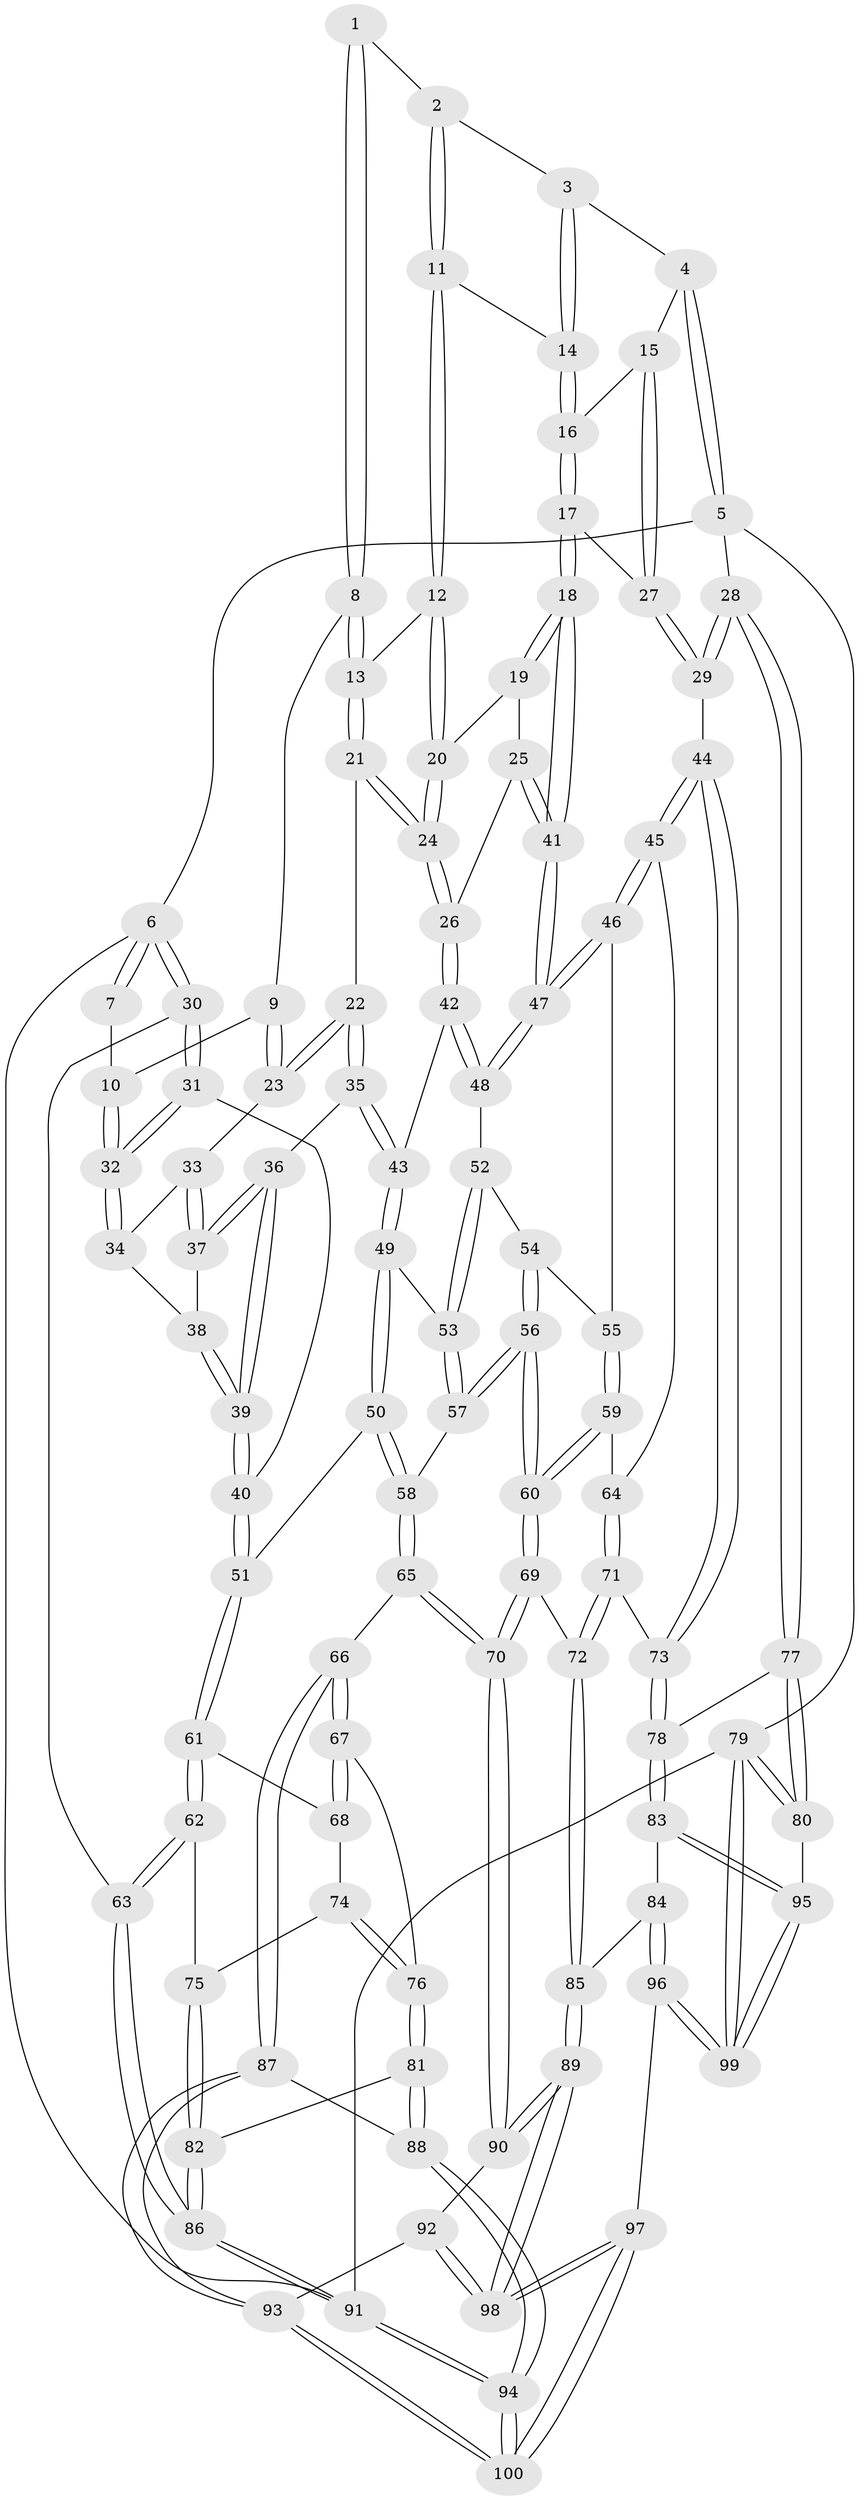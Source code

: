 // coarse degree distribution, {3: 0.34375, 4: 0.4375, 6: 0.0625, 5: 0.15625}
// Generated by graph-tools (version 1.1) at 2025/38/03/04/25 23:38:34]
// undirected, 100 vertices, 247 edges
graph export_dot {
  node [color=gray90,style=filled];
  1 [pos="+0.38842021671676213+0"];
  2 [pos="+0.6856183470332965+0"];
  3 [pos="+1+0"];
  4 [pos="+1+0"];
  5 [pos="+1+0"];
  6 [pos="+0+0"];
  7 [pos="+0.3247087055117818+0"];
  8 [pos="+0.4828371357775577+0.07296926495788605"];
  9 [pos="+0.39639806483517553+0.17506329151294034"];
  10 [pos="+0.1779072123191751+0.14153753009010198"];
  11 [pos="+0.676829703908521+0.11563482205909142"];
  12 [pos="+0.6328038467308731+0.139480103813861"];
  13 [pos="+0.5265821442827219+0.11614116453530006"];
  14 [pos="+0.7956239119229938+0.12270625570982968"];
  15 [pos="+0.9315575758139687+0.19972652207923675"];
  16 [pos="+0.8019503449904576+0.1406373657903854"];
  17 [pos="+0.7866971693067046+0.28353036680212235"];
  18 [pos="+0.7763393969213576+0.2941125611431226"];
  19 [pos="+0.6457105224915773+0.18377020544647188"];
  20 [pos="+0.6401194070880248+0.17126735059280335"];
  21 [pos="+0.5108789210869015+0.23690625315241573"];
  22 [pos="+0.40979313086062963+0.28383336824526173"];
  23 [pos="+0.38057528933918644+0.2552440883098754"];
  24 [pos="+0.5578219592456752+0.3084953250141594"];
  25 [pos="+0.6434305018908043+0.29911151335915354"];
  26 [pos="+0.5634616406696042+0.32349016813156684"];
  27 [pos="+0.9573180700325379+0.2838588134800522"];
  28 [pos="+1+0.43010960182314995"];
  29 [pos="+1+0.4266785458031536"];
  30 [pos="+0+0.2824821862666471"];
  31 [pos="+0.006095953832101255+0.25830470928724447"];
  32 [pos="+0.15737250298719177+0.1719998817230247"];
  33 [pos="+0.3310476779164137+0.25799762413863697"];
  34 [pos="+0.20748113722339573+0.20602702943460555"];
  35 [pos="+0.4182115392102444+0.3541698404543754"];
  36 [pos="+0.3324573098221005+0.37025869372440023"];
  37 [pos="+0.31585999899331996+0.32108179229271155"];
  38 [pos="+0.2707777447465053+0.32022832372664833"];
  39 [pos="+0.25588923685318427+0.43930619812981564"];
  40 [pos="+0.24683101053508844+0.45170316024689133"];
  41 [pos="+0.7544389581702073+0.3385691365871939"];
  42 [pos="+0.5537028459711227+0.3524400777643505"];
  43 [pos="+0.4225726358929801+0.3587604636848003"];
  44 [pos="+0.8572241046825942+0.5149494723913759"];
  45 [pos="+0.8183659486380598+0.49291607654510633"];
  46 [pos="+0.7630840394251506+0.437800087314667"];
  47 [pos="+0.7570628439957896+0.4142724083065203"];
  48 [pos="+0.5570943760703356+0.36212755547606523"];
  49 [pos="+0.4249062032111842+0.420989028868705"];
  50 [pos="+0.31931858020667836+0.5091593369685891"];
  51 [pos="+0.26180477864186635+0.5070583233183705"];
  52 [pos="+0.557337066080003+0.40477483269175435"];
  53 [pos="+0.4830724870621434+0.4737659361423753"];
  54 [pos="+0.6084352095958271+0.46793712823822564"];
  55 [pos="+0.7341974895871133+0.4476234268203528"];
  56 [pos="+0.5627100561062391+0.5734942495277421"];
  57 [pos="+0.4877702388734642+0.5417790623128638"];
  58 [pos="+0.42830116161328347+0.566368983925206"];
  59 [pos="+0.6046457955555339+0.5907127787943535"];
  60 [pos="+0.5721419476452511+0.587192893440767"];
  61 [pos="+0.24633959984170242+0.5343851021247591"];
  62 [pos="+0+0.5652631183785564"];
  63 [pos="+0+0.520707780821518"];
  64 [pos="+0.6514826118788376+0.6069970302485201"];
  65 [pos="+0.4020137630216124+0.7019350306657979"];
  66 [pos="+0.35963898823847174+0.7152469427023164"];
  67 [pos="+0.2721993272482671+0.6525723292726949"];
  68 [pos="+0.24768505203991206+0.5781354029514117"];
  69 [pos="+0.5402205782730035+0.7050159204872459"];
  70 [pos="+0.5085906814747347+0.7398011968600607"];
  71 [pos="+0.7061958287089568+0.6879070861573584"];
  72 [pos="+0.695363517073161+0.7216187137743819"];
  73 [pos="+0.8417983419230144+0.6139194465300085"];
  74 [pos="+0.14065864563347313+0.6524001065014546"];
  75 [pos="+0.022325398748652903+0.6389984270268562"];
  76 [pos="+0.18754399597346363+0.7333268468820663"];
  77 [pos="+1+0.6633592051333009"];
  78 [pos="+0.8869731002894793+0.7276461700281074"];
  79 [pos="+1+1"];
  80 [pos="+1+0.9567551765362706"];
  81 [pos="+0.15964542570751392+0.7951176833205776"];
  82 [pos="+0.08693956066897436+0.7515244904774713"];
  83 [pos="+0.8553073062051306+0.8362316399445159"];
  84 [pos="+0.8373391063232594+0.8413091029399292"];
  85 [pos="+0.7121173899752379+0.7920223708517503"];
  86 [pos="+0+1"];
  87 [pos="+0.30389687738817767+0.865064494432308"];
  88 [pos="+0.16666503097927388+0.8139544947551403"];
  89 [pos="+0.5858264461288377+0.8785468511684517"];
  90 [pos="+0.5250849377180286+0.8065160082291779"];
  91 [pos="+0+1"];
  92 [pos="+0.36311884044720893+0.8870000034769923"];
  93 [pos="+0.31573391295233905+0.8883499862914999"];
  94 [pos="+0+1"];
  95 [pos="+0.877012595780031+0.8506565096048921"];
  96 [pos="+0.6315782411888415+1"];
  97 [pos="+0.6310139285828884+1"];
  98 [pos="+0.5860894973258168+1"];
  99 [pos="+0.989180335705689+1"];
  100 [pos="+0.2525079476533733+1"];
  1 -- 2;
  1 -- 8;
  1 -- 8;
  2 -- 3;
  2 -- 11;
  2 -- 11;
  3 -- 4;
  3 -- 14;
  3 -- 14;
  4 -- 5;
  4 -- 5;
  4 -- 15;
  5 -- 6;
  5 -- 28;
  5 -- 79;
  6 -- 7;
  6 -- 7;
  6 -- 30;
  6 -- 30;
  6 -- 91;
  7 -- 10;
  8 -- 9;
  8 -- 13;
  8 -- 13;
  9 -- 10;
  9 -- 23;
  9 -- 23;
  10 -- 32;
  10 -- 32;
  11 -- 12;
  11 -- 12;
  11 -- 14;
  12 -- 13;
  12 -- 20;
  12 -- 20;
  13 -- 21;
  13 -- 21;
  14 -- 16;
  14 -- 16;
  15 -- 16;
  15 -- 27;
  15 -- 27;
  16 -- 17;
  16 -- 17;
  17 -- 18;
  17 -- 18;
  17 -- 27;
  18 -- 19;
  18 -- 19;
  18 -- 41;
  18 -- 41;
  19 -- 20;
  19 -- 25;
  20 -- 24;
  20 -- 24;
  21 -- 22;
  21 -- 24;
  21 -- 24;
  22 -- 23;
  22 -- 23;
  22 -- 35;
  22 -- 35;
  23 -- 33;
  24 -- 26;
  24 -- 26;
  25 -- 26;
  25 -- 41;
  25 -- 41;
  26 -- 42;
  26 -- 42;
  27 -- 29;
  27 -- 29;
  28 -- 29;
  28 -- 29;
  28 -- 77;
  28 -- 77;
  29 -- 44;
  30 -- 31;
  30 -- 31;
  30 -- 63;
  31 -- 32;
  31 -- 32;
  31 -- 40;
  32 -- 34;
  32 -- 34;
  33 -- 34;
  33 -- 37;
  33 -- 37;
  34 -- 38;
  35 -- 36;
  35 -- 43;
  35 -- 43;
  36 -- 37;
  36 -- 37;
  36 -- 39;
  36 -- 39;
  37 -- 38;
  38 -- 39;
  38 -- 39;
  39 -- 40;
  39 -- 40;
  40 -- 51;
  40 -- 51;
  41 -- 47;
  41 -- 47;
  42 -- 43;
  42 -- 48;
  42 -- 48;
  43 -- 49;
  43 -- 49;
  44 -- 45;
  44 -- 45;
  44 -- 73;
  44 -- 73;
  45 -- 46;
  45 -- 46;
  45 -- 64;
  46 -- 47;
  46 -- 47;
  46 -- 55;
  47 -- 48;
  47 -- 48;
  48 -- 52;
  49 -- 50;
  49 -- 50;
  49 -- 53;
  50 -- 51;
  50 -- 58;
  50 -- 58;
  51 -- 61;
  51 -- 61;
  52 -- 53;
  52 -- 53;
  52 -- 54;
  53 -- 57;
  53 -- 57;
  54 -- 55;
  54 -- 56;
  54 -- 56;
  55 -- 59;
  55 -- 59;
  56 -- 57;
  56 -- 57;
  56 -- 60;
  56 -- 60;
  57 -- 58;
  58 -- 65;
  58 -- 65;
  59 -- 60;
  59 -- 60;
  59 -- 64;
  60 -- 69;
  60 -- 69;
  61 -- 62;
  61 -- 62;
  61 -- 68;
  62 -- 63;
  62 -- 63;
  62 -- 75;
  63 -- 86;
  63 -- 86;
  64 -- 71;
  64 -- 71;
  65 -- 66;
  65 -- 70;
  65 -- 70;
  66 -- 67;
  66 -- 67;
  66 -- 87;
  66 -- 87;
  67 -- 68;
  67 -- 68;
  67 -- 76;
  68 -- 74;
  69 -- 70;
  69 -- 70;
  69 -- 72;
  70 -- 90;
  70 -- 90;
  71 -- 72;
  71 -- 72;
  71 -- 73;
  72 -- 85;
  72 -- 85;
  73 -- 78;
  73 -- 78;
  74 -- 75;
  74 -- 76;
  74 -- 76;
  75 -- 82;
  75 -- 82;
  76 -- 81;
  76 -- 81;
  77 -- 78;
  77 -- 80;
  77 -- 80;
  78 -- 83;
  78 -- 83;
  79 -- 80;
  79 -- 80;
  79 -- 99;
  79 -- 99;
  79 -- 91;
  80 -- 95;
  81 -- 82;
  81 -- 88;
  81 -- 88;
  82 -- 86;
  82 -- 86;
  83 -- 84;
  83 -- 95;
  83 -- 95;
  84 -- 85;
  84 -- 96;
  84 -- 96;
  85 -- 89;
  85 -- 89;
  86 -- 91;
  86 -- 91;
  87 -- 88;
  87 -- 93;
  87 -- 93;
  88 -- 94;
  88 -- 94;
  89 -- 90;
  89 -- 90;
  89 -- 98;
  89 -- 98;
  90 -- 92;
  91 -- 94;
  91 -- 94;
  92 -- 93;
  92 -- 98;
  92 -- 98;
  93 -- 100;
  93 -- 100;
  94 -- 100;
  94 -- 100;
  95 -- 99;
  95 -- 99;
  96 -- 97;
  96 -- 99;
  96 -- 99;
  97 -- 98;
  97 -- 98;
  97 -- 100;
  97 -- 100;
}
